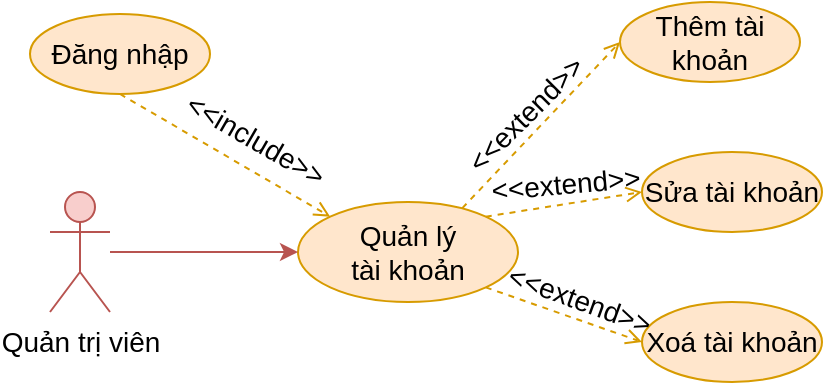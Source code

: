 <mxfile version="22.1.16" type="device">
  <diagram name="Page-1" id="PnauQ5lu6IjCpVwP8W6Z">
    <mxGraphModel dx="1050" dy="621" grid="1" gridSize="10" guides="1" tooltips="1" connect="1" arrows="1" fold="1" page="1" pageScale="1" pageWidth="850" pageHeight="1100" math="0" shadow="0">
      <root>
        <mxCell id="0" />
        <mxCell id="1" parent="0" />
        <mxCell id="xyVRfXCQQfxZ7fqJ-7Di-4" value="Quản lý&lt;br&gt;tài khoản" style="ellipse;whiteSpace=wrap;html=1;fillColor=#ffe6cc;strokeColor=#d79b00;fontSize=14;" vertex="1" parent="1">
          <mxGeometry x="414" y="290" width="110" height="50" as="geometry" />
        </mxCell>
        <mxCell id="xyVRfXCQQfxZ7fqJ-7Di-5" style="rounded=0;orthogonalLoop=1;jettySize=auto;html=1;entryX=0;entryY=0.5;entryDx=0;entryDy=0;fillColor=#ffe6cc;strokeColor=#d79b00;exitX=0.747;exitY=0.061;exitDx=0;exitDy=0;exitPerimeter=0;dashed=1;fontSize=14;endArrow=open;endFill=0;" edge="1" parent="1" source="xyVRfXCQQfxZ7fqJ-7Di-4" target="xyVRfXCQQfxZ7fqJ-7Di-8">
          <mxGeometry relative="1" as="geometry">
            <mxPoint x="495" y="263" as="sourcePoint" />
          </mxGeometry>
        </mxCell>
        <mxCell id="xyVRfXCQQfxZ7fqJ-7Di-6" style="rounded=0;orthogonalLoop=1;jettySize=auto;html=1;entryX=0;entryY=0.5;entryDx=0;entryDy=0;fillColor=#ffe6cc;strokeColor=#d79b00;exitX=1;exitY=0;exitDx=0;exitDy=0;dashed=1;fontSize=14;endArrow=open;endFill=0;" edge="1" parent="1" source="xyVRfXCQQfxZ7fqJ-7Di-4" target="xyVRfXCQQfxZ7fqJ-7Di-9">
          <mxGeometry relative="1" as="geometry">
            <mxPoint x="516" y="280" as="sourcePoint" />
          </mxGeometry>
        </mxCell>
        <mxCell id="xyVRfXCQQfxZ7fqJ-7Di-7" style="rounded=0;orthogonalLoop=1;jettySize=auto;html=1;exitX=1;exitY=1;exitDx=0;exitDy=0;entryX=0;entryY=0.5;entryDx=0;entryDy=0;fillColor=#ffe6cc;strokeColor=#d79b00;dashed=1;fontSize=14;endArrow=open;endFill=0;" edge="1" parent="1" source="xyVRfXCQQfxZ7fqJ-7Di-4" target="xyVRfXCQQfxZ7fqJ-7Di-10">
          <mxGeometry relative="1" as="geometry">
            <mxPoint x="503" y="294" as="sourcePoint" />
          </mxGeometry>
        </mxCell>
        <mxCell id="xyVRfXCQQfxZ7fqJ-7Di-8" value="Thêm tài khoản" style="ellipse;whiteSpace=wrap;html=1;fillColor=#ffe6cc;strokeColor=#d79b00;fontSize=14;" vertex="1" parent="1">
          <mxGeometry x="575" y="190" width="90" height="40" as="geometry" />
        </mxCell>
        <mxCell id="xyVRfXCQQfxZ7fqJ-7Di-9" value="Sửa tài khoản" style="ellipse;whiteSpace=wrap;html=1;fillColor=#ffe6cc;strokeColor=#d79b00;fontSize=14;" vertex="1" parent="1">
          <mxGeometry x="586" y="265" width="90" height="40" as="geometry" />
        </mxCell>
        <mxCell id="xyVRfXCQQfxZ7fqJ-7Di-10" value="Xoá tài khoản" style="ellipse;whiteSpace=wrap;html=1;fillColor=#ffe6cc;strokeColor=#d79b00;fontSize=14;" vertex="1" parent="1">
          <mxGeometry x="586" y="340" width="90" height="40" as="geometry" />
        </mxCell>
        <mxCell id="xyVRfXCQQfxZ7fqJ-7Di-12" value="&lt;font style=&quot;font-size: 14px;&quot;&gt;&amp;lt;&amp;lt;extend&amp;gt;&amp;gt;&lt;/font&gt;" style="text;html=1;strokeColor=none;fillColor=none;align=center;verticalAlign=middle;whiteSpace=wrap;rounded=0;rotation=-45;fontSize=14;" vertex="1" parent="1">
          <mxGeometry x="498" y="231" width="60" height="30" as="geometry" />
        </mxCell>
        <mxCell id="xyVRfXCQQfxZ7fqJ-7Di-13" value="&lt;font style=&quot;font-size: 14px;&quot;&gt;&amp;lt;&amp;lt;extend&amp;gt;&amp;gt;&lt;/font&gt;" style="text;html=1;strokeColor=none;fillColor=none;align=center;verticalAlign=middle;whiteSpace=wrap;rounded=0;rotation=-5;fontSize=14;" vertex="1" parent="1">
          <mxGeometry x="518" y="266" width="60" height="30" as="geometry" />
        </mxCell>
        <mxCell id="xyVRfXCQQfxZ7fqJ-7Di-14" value="&lt;font style=&quot;font-size: 14px;&quot;&gt;&amp;lt;&amp;lt;extend&amp;gt;&amp;gt;&lt;/font&gt;" style="text;html=1;strokeColor=none;fillColor=none;align=center;verticalAlign=middle;whiteSpace=wrap;rounded=0;rotation=20;fontSize=14;" vertex="1" parent="1">
          <mxGeometry x="525" y="324" width="60" height="30" as="geometry" />
        </mxCell>
        <mxCell id="xyVRfXCQQfxZ7fqJ-7Di-23" style="rounded=0;orthogonalLoop=1;jettySize=auto;html=1;entryX=0;entryY=0.5;entryDx=0;entryDy=0;fillColor=#f8cecc;strokeColor=#b85450;fontSize=14;" edge="1" parent="1" source="xyVRfXCQQfxZ7fqJ-7Di-24">
          <mxGeometry relative="1" as="geometry">
            <mxPoint x="414.0" y="315" as="targetPoint" />
          </mxGeometry>
        </mxCell>
        <mxCell id="xyVRfXCQQfxZ7fqJ-7Di-24" value="Quản trị viên" style="shape=umlActor;verticalLabelPosition=bottom;verticalAlign=top;html=1;outlineConnect=0;fillColor=#f8cecc;strokeColor=#b85450;fontSize=14;" vertex="1" parent="1">
          <mxGeometry x="290" y="285.0" width="30" height="60" as="geometry" />
        </mxCell>
        <mxCell id="xyVRfXCQQfxZ7fqJ-7Di-34" style="rounded=0;orthogonalLoop=1;jettySize=auto;html=1;entryX=0;entryY=0;entryDx=0;entryDy=0;fillColor=#ffe6cc;strokeColor=#d79b00;endArrow=open;endFill=0;dashed=1;exitX=0.5;exitY=1;exitDx=0;exitDy=0;" edge="1" parent="1" source="xyVRfXCQQfxZ7fqJ-7Di-35" target="xyVRfXCQQfxZ7fqJ-7Di-4">
          <mxGeometry relative="1" as="geometry">
            <mxPoint x="325.5" y="106" as="targetPoint" />
            <mxPoint x="325" y="196" as="sourcePoint" />
          </mxGeometry>
        </mxCell>
        <mxCell id="xyVRfXCQQfxZ7fqJ-7Di-35" value="Đăng nhập" style="ellipse;whiteSpace=wrap;html=1;fillColor=#ffe6cc;strokeColor=#d79b00;fontSize=14;" vertex="1" parent="1">
          <mxGeometry x="280" y="196" width="90" height="40" as="geometry" />
        </mxCell>
        <mxCell id="xyVRfXCQQfxZ7fqJ-7Di-36" value="&lt;font&gt;&amp;lt;&amp;lt;include&amp;gt;&amp;gt;&lt;/font&gt;" style="text;html=1;strokeColor=none;fillColor=none;align=center;verticalAlign=middle;whiteSpace=wrap;rounded=0;rotation=30;fontSize=14;" vertex="1" parent="1">
          <mxGeometry x="363" y="244" width="60" height="30" as="geometry" />
        </mxCell>
      </root>
    </mxGraphModel>
  </diagram>
</mxfile>
